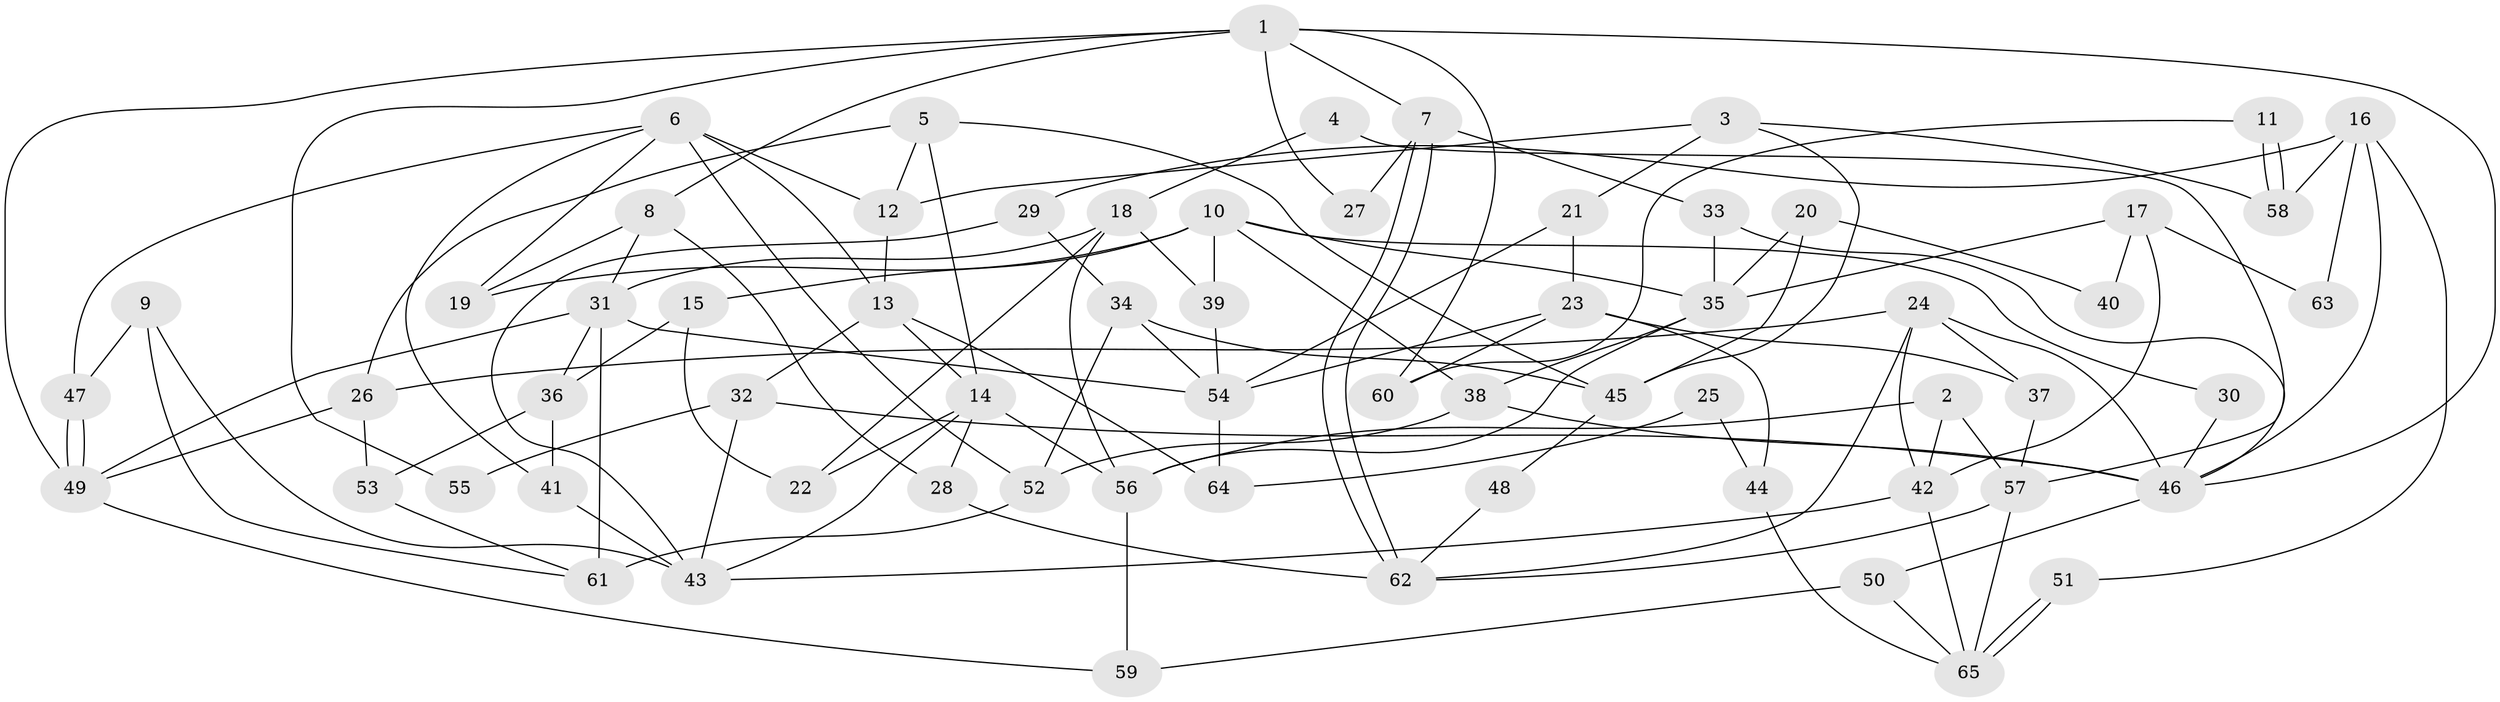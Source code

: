 // Generated by graph-tools (version 1.1) at 2025/51/03/09/25 04:51:29]
// undirected, 65 vertices, 130 edges
graph export_dot {
graph [start="1"]
  node [color=gray90,style=filled];
  1;
  2;
  3;
  4;
  5;
  6;
  7;
  8;
  9;
  10;
  11;
  12;
  13;
  14;
  15;
  16;
  17;
  18;
  19;
  20;
  21;
  22;
  23;
  24;
  25;
  26;
  27;
  28;
  29;
  30;
  31;
  32;
  33;
  34;
  35;
  36;
  37;
  38;
  39;
  40;
  41;
  42;
  43;
  44;
  45;
  46;
  47;
  48;
  49;
  50;
  51;
  52;
  53;
  54;
  55;
  56;
  57;
  58;
  59;
  60;
  61;
  62;
  63;
  64;
  65;
  1 -- 49;
  1 -- 7;
  1 -- 8;
  1 -- 27;
  1 -- 46;
  1 -- 55;
  1 -- 60;
  2 -- 57;
  2 -- 56;
  2 -- 42;
  3 -- 12;
  3 -- 58;
  3 -- 21;
  3 -- 45;
  4 -- 18;
  4 -- 57;
  5 -- 26;
  5 -- 12;
  5 -- 14;
  5 -- 45;
  6 -- 47;
  6 -- 41;
  6 -- 12;
  6 -- 13;
  6 -- 19;
  6 -- 52;
  7 -- 33;
  7 -- 62;
  7 -- 62;
  7 -- 27;
  8 -- 31;
  8 -- 19;
  8 -- 28;
  9 -- 61;
  9 -- 43;
  9 -- 47;
  10 -- 19;
  10 -- 38;
  10 -- 15;
  10 -- 30;
  10 -- 35;
  10 -- 39;
  11 -- 58;
  11 -- 58;
  11 -- 60;
  12 -- 13;
  13 -- 14;
  13 -- 32;
  13 -- 64;
  14 -- 28;
  14 -- 22;
  14 -- 43;
  14 -- 56;
  15 -- 22;
  15 -- 36;
  16 -- 29;
  16 -- 46;
  16 -- 51;
  16 -- 58;
  16 -- 63;
  17 -- 42;
  17 -- 35;
  17 -- 40;
  17 -- 63;
  18 -- 56;
  18 -- 39;
  18 -- 22;
  18 -- 31;
  20 -- 45;
  20 -- 35;
  20 -- 40;
  21 -- 54;
  21 -- 23;
  23 -- 54;
  23 -- 37;
  23 -- 44;
  23 -- 60;
  24 -- 62;
  24 -- 46;
  24 -- 26;
  24 -- 37;
  24 -- 42;
  25 -- 64;
  25 -- 44;
  26 -- 53;
  26 -- 49;
  28 -- 62;
  29 -- 34;
  29 -- 43;
  30 -- 46;
  31 -- 49;
  31 -- 36;
  31 -- 54;
  31 -- 61;
  32 -- 43;
  32 -- 46;
  32 -- 55;
  33 -- 35;
  33 -- 46;
  34 -- 52;
  34 -- 45;
  34 -- 54;
  35 -- 56;
  35 -- 38;
  36 -- 41;
  36 -- 53;
  37 -- 57;
  38 -- 46;
  38 -- 52;
  39 -- 54;
  41 -- 43;
  42 -- 43;
  42 -- 65;
  44 -- 65;
  45 -- 48;
  46 -- 50;
  47 -- 49;
  47 -- 49;
  48 -- 62;
  49 -- 59;
  50 -- 65;
  50 -- 59;
  51 -- 65;
  51 -- 65;
  52 -- 61;
  53 -- 61;
  54 -- 64;
  56 -- 59;
  57 -- 65;
  57 -- 62;
}
